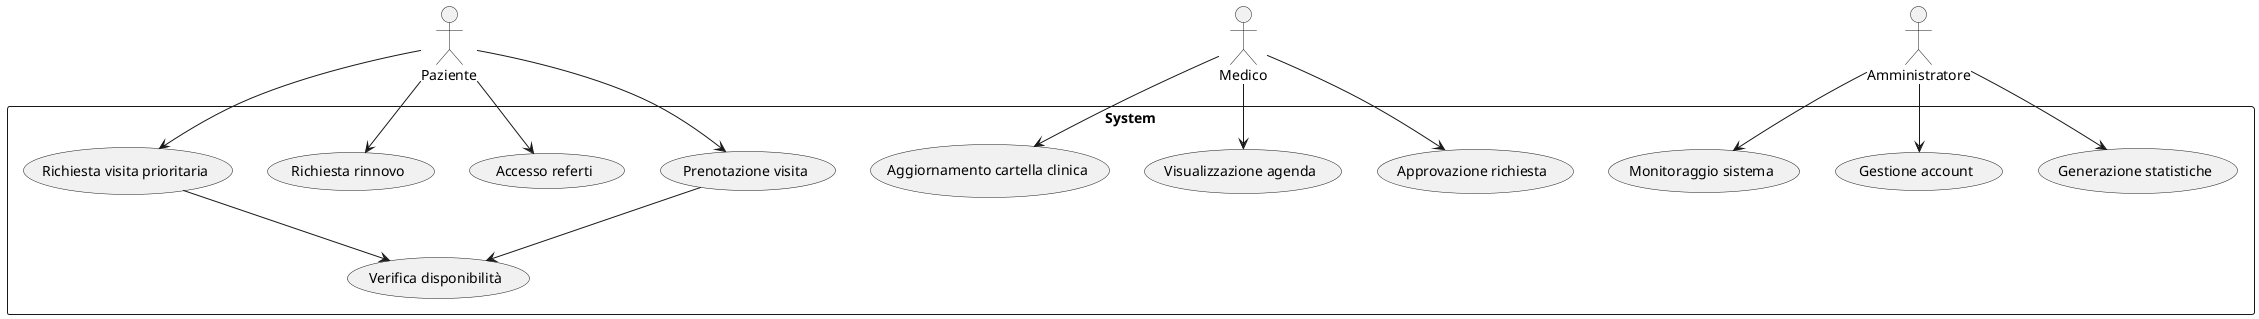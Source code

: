 @startuml
:Paziente: as patient
:Medico: as doctor
:Amministratore: as admin

rectangle System {
  (Prenotazione visita) as bookVisit
  (Accesso referti) as accessReports
  (Richiesta rinnovo) as requestRenewal
  (Richiesta visita prioritaria) as priorityVisit
  (Visualizzazione agenda) as viewAgenda
  (Aggiornamento cartella clinica) as updateRecord
  (Approvazione richiesta) as approveRequest
  (Gestione account) as manageAccount
  (Monitoraggio sistema) as monitorSystem
  (Generazione statistiche) as generateStats
  (Verifica disponibilità) as checkAvailability
}

patient --> bookVisit
patient --> accessReports
patient --> requestRenewal
patient --> priorityVisit

doctor --> viewAgenda
doctor --> updateRecord
doctor --> approveRequest

admin --> manageAccount
admin --> monitorSystem
admin --> generateStats

bookVisit --> checkAvailability
priorityVisit --> checkAvailability
@enduml